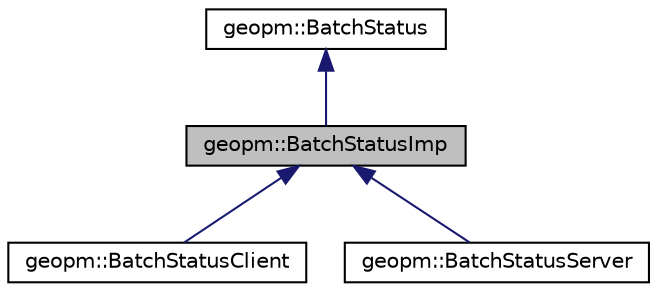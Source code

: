 digraph "geopm::BatchStatusImp"
{
 // LATEX_PDF_SIZE
  edge [fontname="Helvetica",fontsize="10",labelfontname="Helvetica",labelfontsize="10"];
  node [fontname="Helvetica",fontsize="10",shape=record];
  Node1 [label="geopm::BatchStatusImp",height=0.2,width=0.4,color="black", fillcolor="grey75", style="filled", fontcolor="black",tooltip=" "];
  Node2 -> Node1 [dir="back",color="midnightblue",fontsize="10",style="solid",fontname="Helvetica"];
  Node2 [label="geopm::BatchStatus",height=0.2,width=0.4,color="black", fillcolor="white", style="filled",URL="$classgeopm_1_1_batch_status.html",tooltip=" "];
  Node1 -> Node3 [dir="back",color="midnightblue",fontsize="10",style="solid",fontname="Helvetica"];
  Node3 [label="geopm::BatchStatusClient",height=0.2,width=0.4,color="black", fillcolor="white", style="filled",URL="$classgeopm_1_1_batch_status_client.html",tooltip=" "];
  Node1 -> Node4 [dir="back",color="midnightblue",fontsize="10",style="solid",fontname="Helvetica"];
  Node4 [label="geopm::BatchStatusServer",height=0.2,width=0.4,color="black", fillcolor="white", style="filled",URL="$classgeopm_1_1_batch_status_server.html",tooltip=" "];
}
